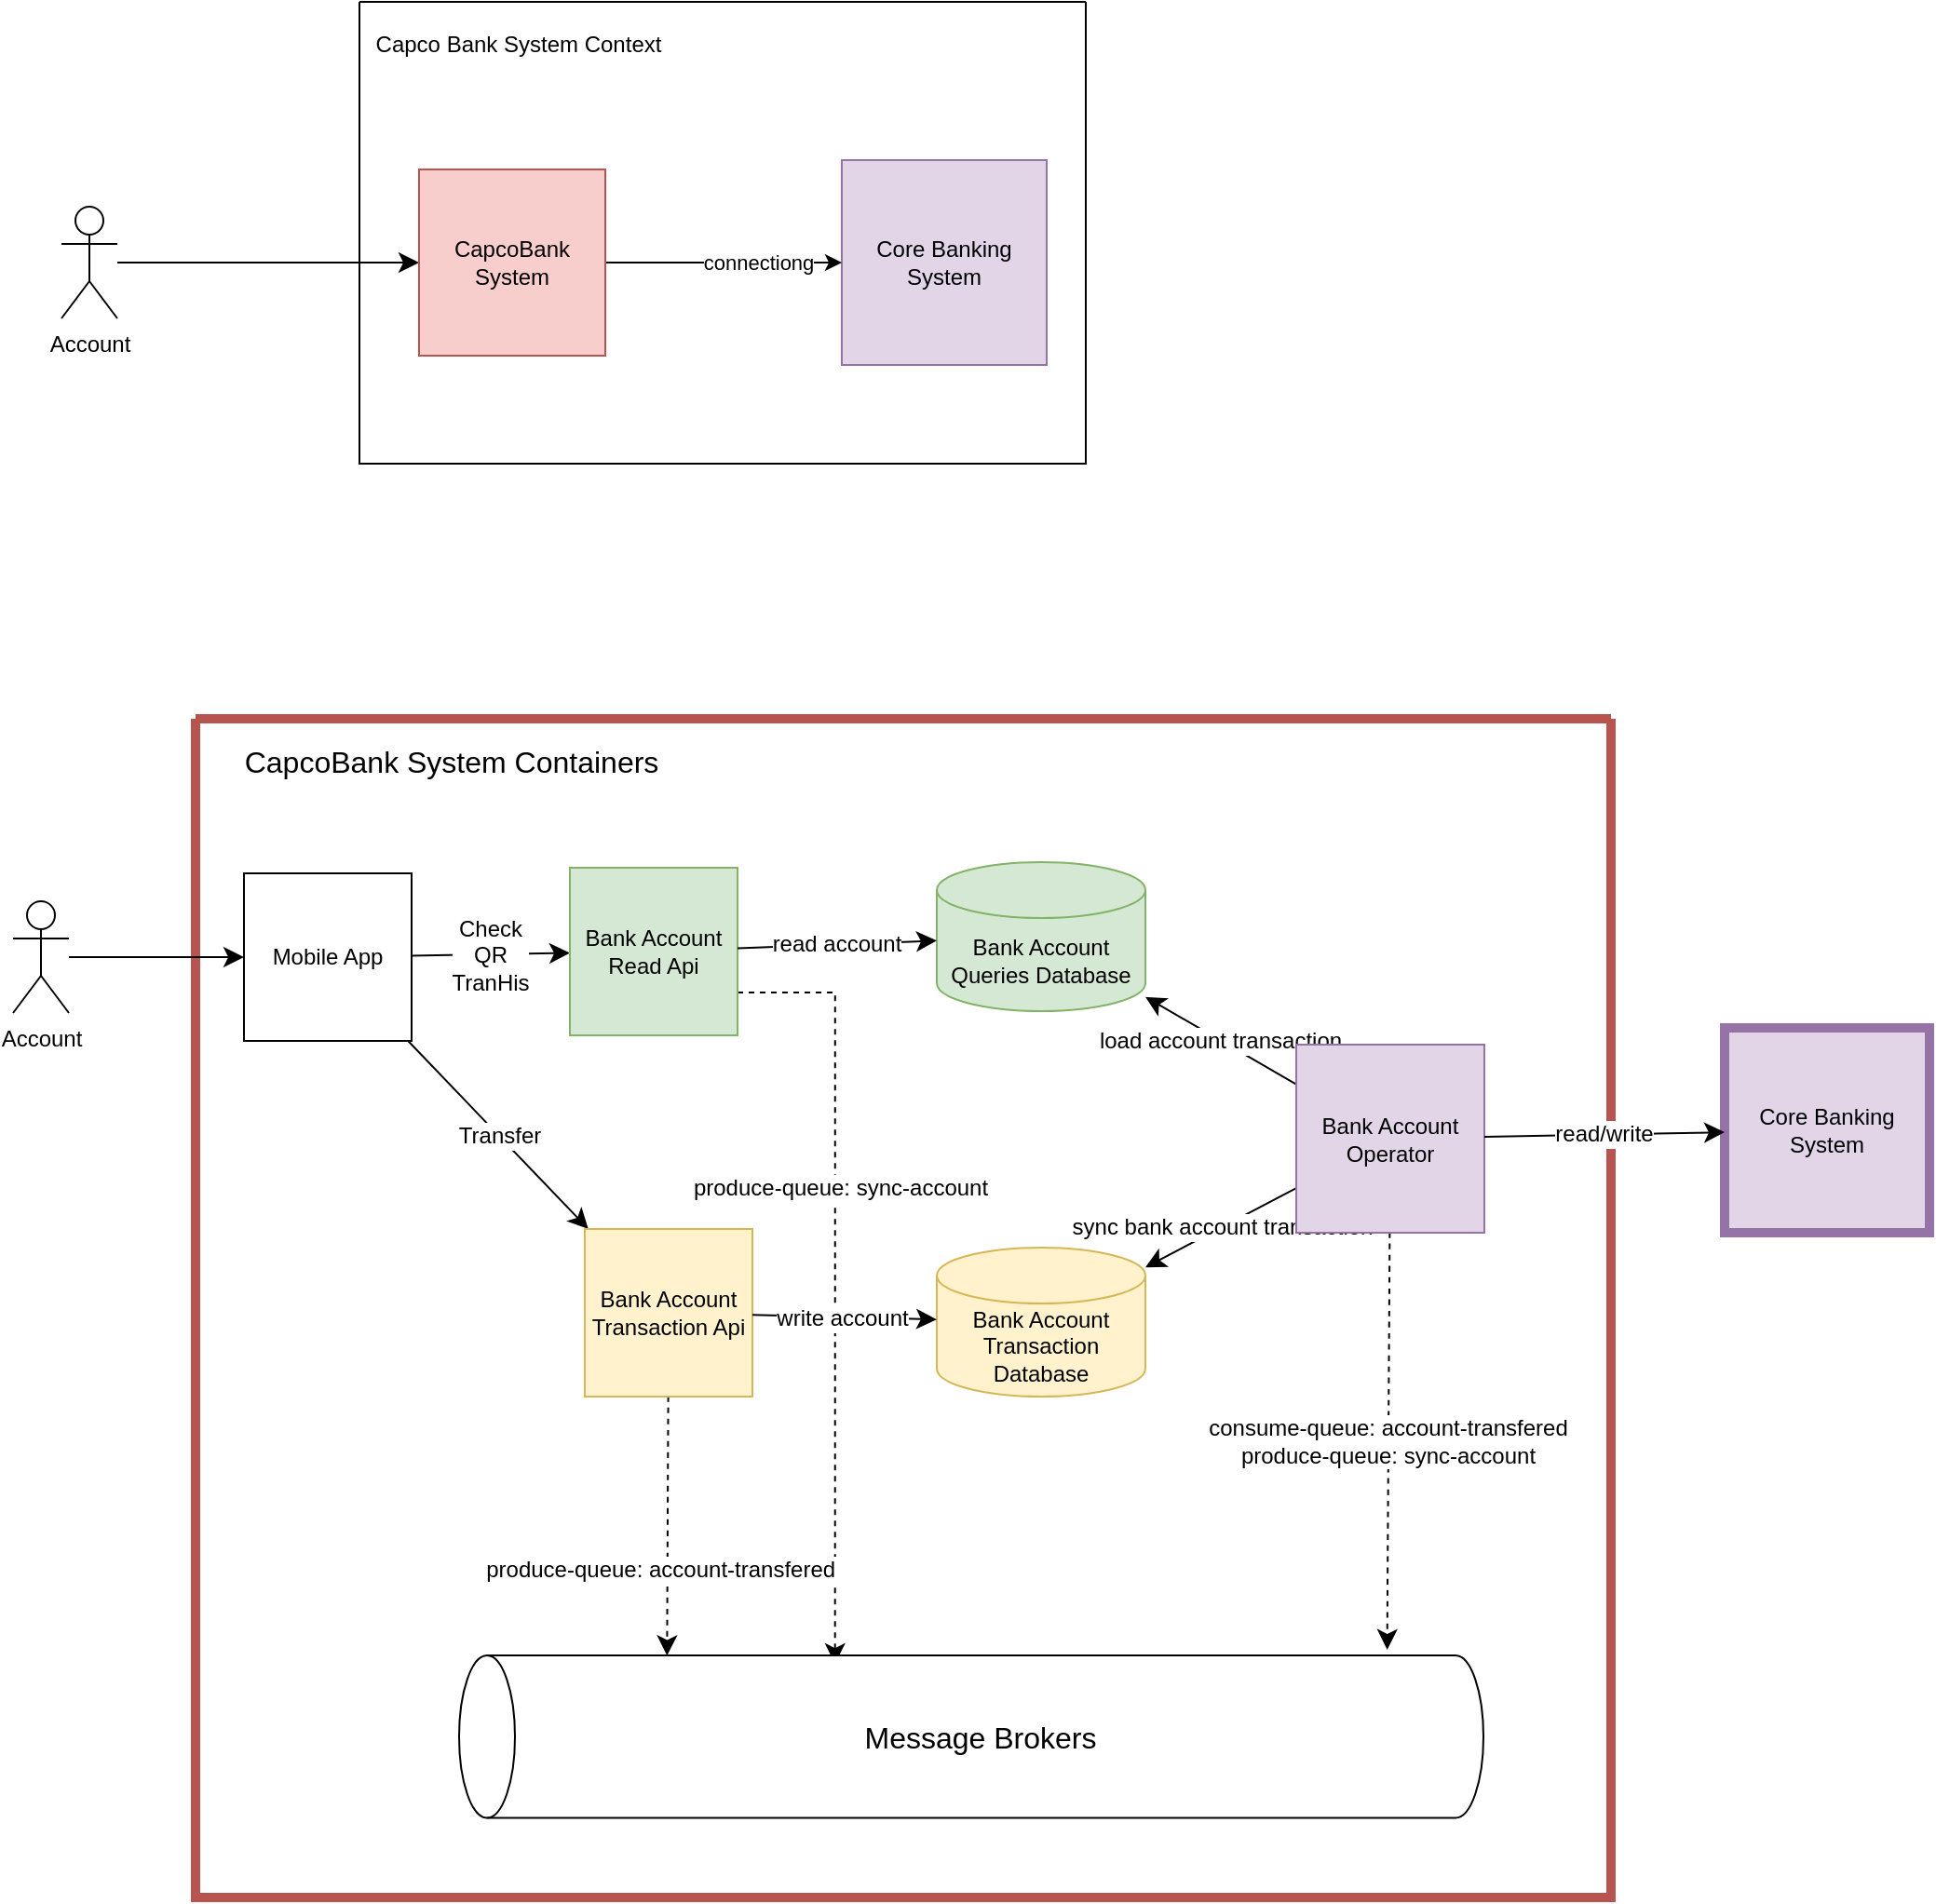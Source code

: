 <mxfile version="26.0.16">
  <diagram name="Page-1" id="Qv8gykM19spB9sORM2q8">
    <mxGraphModel dx="2035" dy="1482" grid="0" gridSize="10" guides="1" tooltips="1" connect="1" arrows="1" fold="1" page="0" pageScale="1" pageWidth="827" pageHeight="1169" math="0" shadow="0">
      <root>
        <mxCell id="0" />
        <mxCell id="1" parent="0" />
        <mxCell id="58TWu8AOUMXrwjDCKBES-9" style="edgeStyle=none;curved=1;rounded=0;orthogonalLoop=1;jettySize=auto;html=1;fontSize=12;startSize=8;endSize=8;" edge="1" parent="1" source="58TWu8AOUMXrwjDCKBES-2" target="58TWu8AOUMXrwjDCKBES-8">
          <mxGeometry relative="1" as="geometry" />
        </mxCell>
        <mxCell id="58TWu8AOUMXrwjDCKBES-2" value="Account" style="shape=umlActor;verticalLabelPosition=bottom;verticalAlign=top;html=1;outlineConnect=0;" vertex="1" parent="1">
          <mxGeometry x="-472" y="-314" width="30" height="60" as="geometry" />
        </mxCell>
        <mxCell id="58TWu8AOUMXrwjDCKBES-3" value="" style="swimlane;startSize=0;" vertex="1" parent="1">
          <mxGeometry x="-312" y="-424" width="390" height="248" as="geometry">
            <mxRectangle x="240" y="170" width="50" height="40" as="alternateBounds" />
          </mxGeometry>
        </mxCell>
        <mxCell id="58TWu8AOUMXrwjDCKBES-4" value="Capco Bank System Context" style="text;html=1;align=center;verticalAlign=middle;resizable=0;points=[];autosize=1;strokeColor=none;fillColor=none;" vertex="1" parent="58TWu8AOUMXrwjDCKBES-3">
          <mxGeometry y="8" width="170" height="30" as="geometry" />
        </mxCell>
        <mxCell id="58TWu8AOUMXrwjDCKBES-5" value="Core Banking System" style="whiteSpace=wrap;html=1;aspect=fixed;fillColor=#e1d5e7;strokeColor=#9673a6;" vertex="1" parent="58TWu8AOUMXrwjDCKBES-3">
          <mxGeometry x="259" y="85" width="110" height="110" as="geometry" />
        </mxCell>
        <mxCell id="58TWu8AOUMXrwjDCKBES-6" style="edgeStyle=orthogonalEdgeStyle;rounded=0;orthogonalLoop=1;jettySize=auto;html=1;" edge="1" parent="58TWu8AOUMXrwjDCKBES-3" source="58TWu8AOUMXrwjDCKBES-8" target="58TWu8AOUMXrwjDCKBES-5">
          <mxGeometry relative="1" as="geometry" />
        </mxCell>
        <mxCell id="58TWu8AOUMXrwjDCKBES-7" value="connectiong" style="edgeLabel;html=1;align=center;verticalAlign=middle;resizable=0;points=[];" vertex="1" connectable="0" parent="58TWu8AOUMXrwjDCKBES-6">
          <mxGeometry x="0.283" relative="1" as="geometry">
            <mxPoint as="offset" />
          </mxGeometry>
        </mxCell>
        <mxCell id="58TWu8AOUMXrwjDCKBES-8" value="CapcoBank System" style="whiteSpace=wrap;html=1;aspect=fixed;fillColor=#f8cecc;strokeColor=#b85450;" vertex="1" parent="58TWu8AOUMXrwjDCKBES-3">
          <mxGeometry x="32" y="90" width="100" height="100" as="geometry" />
        </mxCell>
        <mxCell id="58TWu8AOUMXrwjDCKBES-16" value="" style="swimlane;startSize=0;fillColor=#f8cecc;strokeColor=#b85450;strokeWidth=5;" vertex="1" parent="1">
          <mxGeometry x="-400" y="-39" width="760" height="633" as="geometry" />
        </mxCell>
        <mxCell id="58TWu8AOUMXrwjDCKBES-17" value="CapcoBank System Containers" style="text;html=1;align=center;verticalAlign=middle;resizable=0;points=[];autosize=1;strokeColor=none;fillColor=none;fontSize=16;" vertex="1" parent="58TWu8AOUMXrwjDCKBES-16">
          <mxGeometry x="18" y="7" width="237" height="31" as="geometry" />
        </mxCell>
        <mxCell id="58TWu8AOUMXrwjDCKBES-24" value="Check&lt;div&gt;QR&lt;/div&gt;&lt;div&gt;TranHis&lt;/div&gt;" style="edgeStyle=none;curved=1;rounded=0;orthogonalLoop=1;jettySize=auto;html=1;fontSize=12;startSize=8;endSize=8;" edge="1" parent="58TWu8AOUMXrwjDCKBES-16" source="58TWu8AOUMXrwjDCKBES-20" target="58TWu8AOUMXrwjDCKBES-21">
          <mxGeometry relative="1" as="geometry" />
        </mxCell>
        <mxCell id="58TWu8AOUMXrwjDCKBES-30" value="Transfer" style="edgeStyle=none;curved=1;rounded=0;orthogonalLoop=1;jettySize=auto;html=1;fontSize=12;startSize=8;endSize=8;" edge="1" parent="58TWu8AOUMXrwjDCKBES-16" source="58TWu8AOUMXrwjDCKBES-20" target="58TWu8AOUMXrwjDCKBES-25">
          <mxGeometry relative="1" as="geometry" />
        </mxCell>
        <mxCell id="58TWu8AOUMXrwjDCKBES-20" value="Mobile App" style="whiteSpace=wrap;html=1;aspect=fixed;" vertex="1" parent="58TWu8AOUMXrwjDCKBES-16">
          <mxGeometry x="26" y="83" width="90" height="90" as="geometry" />
        </mxCell>
        <mxCell id="58TWu8AOUMXrwjDCKBES-44" style="edgeStyle=orthogonalEdgeStyle;rounded=0;orthogonalLoop=1;jettySize=auto;html=1;fontSize=12;startSize=8;endSize=8;entryX=0.948;entryY=0.367;entryDx=0;entryDy=0;entryPerimeter=0;dashed=1;" edge="1" parent="58TWu8AOUMXrwjDCKBES-16" source="58TWu8AOUMXrwjDCKBES-21" target="58TWu8AOUMXrwjDCKBES-36">
          <mxGeometry relative="1" as="geometry">
            <Array as="points">
              <mxPoint x="343" y="147" />
            </Array>
          </mxGeometry>
        </mxCell>
        <mxCell id="58TWu8AOUMXrwjDCKBES-46" value="produce-queue: sync-account" style="edgeLabel;html=1;align=center;verticalAlign=middle;resizable=0;points=[];fontSize=12;" vertex="1" connectable="0" parent="58TWu8AOUMXrwjDCKBES-44">
          <mxGeometry x="-0.237" y="2" relative="1" as="geometry">
            <mxPoint as="offset" />
          </mxGeometry>
        </mxCell>
        <mxCell id="58TWu8AOUMXrwjDCKBES-21" value="Bank Account Read Api" style="whiteSpace=wrap;html=1;aspect=fixed;fillColor=#d5e8d4;strokeColor=#82b366;" vertex="1" parent="58TWu8AOUMXrwjDCKBES-16">
          <mxGeometry x="201" y="80" width="90" height="90" as="geometry" />
        </mxCell>
        <mxCell id="58TWu8AOUMXrwjDCKBES-38" style="edgeStyle=none;curved=1;rounded=0;orthogonalLoop=1;jettySize=auto;html=1;fontSize=12;startSize=8;endSize=8;dashed=1;entryX=0.998;entryY=0.203;entryDx=0;entryDy=0;entryPerimeter=0;" edge="1" parent="58TWu8AOUMXrwjDCKBES-16" source="58TWu8AOUMXrwjDCKBES-25" target="58TWu8AOUMXrwjDCKBES-36">
          <mxGeometry relative="1" as="geometry" />
        </mxCell>
        <mxCell id="58TWu8AOUMXrwjDCKBES-39" value="produce-queue: account-transfered&amp;nbsp;" style="edgeLabel;html=1;align=center;verticalAlign=middle;resizable=0;points=[];fontSize=12;" vertex="1" connectable="0" parent="58TWu8AOUMXrwjDCKBES-38">
          <mxGeometry x="0.328" y="-3" relative="1" as="geometry">
            <mxPoint as="offset" />
          </mxGeometry>
        </mxCell>
        <mxCell id="58TWu8AOUMXrwjDCKBES-25" value="Bank Account Transaction Api" style="whiteSpace=wrap;html=1;aspect=fixed;fillColor=#fff2cc;strokeColor=#d6b656;" vertex="1" parent="58TWu8AOUMXrwjDCKBES-16">
          <mxGeometry x="209" y="274" width="90" height="90" as="geometry" />
        </mxCell>
        <mxCell id="58TWu8AOUMXrwjDCKBES-31" value="Bank Account Queries Database" style="shape=cylinder3;whiteSpace=wrap;html=1;boundedLbl=1;backgroundOutline=1;size=15;fillColor=#d5e8d4;strokeColor=#82b366;" vertex="1" parent="58TWu8AOUMXrwjDCKBES-16">
          <mxGeometry x="398" y="77" width="112" height="80" as="geometry" />
        </mxCell>
        <mxCell id="58TWu8AOUMXrwjDCKBES-23" value="read account" style="edgeStyle=none;curved=1;rounded=0;orthogonalLoop=1;jettySize=auto;html=1;fontSize=12;startSize=8;endSize=8;" edge="1" parent="58TWu8AOUMXrwjDCKBES-16" source="58TWu8AOUMXrwjDCKBES-21" target="58TWu8AOUMXrwjDCKBES-31">
          <mxGeometry relative="1" as="geometry" />
        </mxCell>
        <mxCell id="58TWu8AOUMXrwjDCKBES-32" value="Bank Account Transaction Database" style="shape=cylinder3;whiteSpace=wrap;html=1;boundedLbl=1;backgroundOutline=1;size=15;fillColor=#fff2cc;strokeColor=#d6b656;" vertex="1" parent="58TWu8AOUMXrwjDCKBES-16">
          <mxGeometry x="398" y="284" width="112" height="80" as="geometry" />
        </mxCell>
        <mxCell id="58TWu8AOUMXrwjDCKBES-26" style="edgeStyle=none;curved=1;rounded=0;orthogonalLoop=1;jettySize=auto;html=1;fontSize=12;startSize=8;endSize=8;" edge="1" parent="58TWu8AOUMXrwjDCKBES-16" source="58TWu8AOUMXrwjDCKBES-25" target="58TWu8AOUMXrwjDCKBES-32">
          <mxGeometry relative="1" as="geometry" />
        </mxCell>
        <mxCell id="58TWu8AOUMXrwjDCKBES-27" value="write account" style="edgeLabel;html=1;align=center;verticalAlign=middle;resizable=0;points=[];fontSize=12;" vertex="1" connectable="0" parent="58TWu8AOUMXrwjDCKBES-26">
          <mxGeometry x="-0.038" relative="1" as="geometry">
            <mxPoint as="offset" />
          </mxGeometry>
        </mxCell>
        <mxCell id="58TWu8AOUMXrwjDCKBES-42" value="consume-queue: account-transfered&lt;div&gt;produce-queue: sync-account&lt;/div&gt;" style="edgeStyle=none;curved=1;rounded=0;orthogonalLoop=1;jettySize=auto;html=1;fontSize=12;startSize=8;endSize=8;dashed=1;entryX=1.035;entryY=0.906;entryDx=0;entryDy=0;entryPerimeter=0;" edge="1" parent="58TWu8AOUMXrwjDCKBES-16" source="58TWu8AOUMXrwjDCKBES-33" target="58TWu8AOUMXrwjDCKBES-36">
          <mxGeometry relative="1" as="geometry" />
        </mxCell>
        <mxCell id="58TWu8AOUMXrwjDCKBES-43" value="load account transaction" style="edgeStyle=none;curved=1;rounded=0;orthogonalLoop=1;jettySize=auto;html=1;fontSize=12;startSize=8;endSize=8;" edge="1" parent="58TWu8AOUMXrwjDCKBES-16" source="58TWu8AOUMXrwjDCKBES-33" target="58TWu8AOUMXrwjDCKBES-31">
          <mxGeometry relative="1" as="geometry" />
        </mxCell>
        <mxCell id="58TWu8AOUMXrwjDCKBES-45" value="sync bank account transaction" style="edgeStyle=none;curved=1;rounded=0;orthogonalLoop=1;jettySize=auto;html=1;fontSize=12;startSize=8;endSize=8;" edge="1" parent="58TWu8AOUMXrwjDCKBES-16" source="58TWu8AOUMXrwjDCKBES-33" target="58TWu8AOUMXrwjDCKBES-32">
          <mxGeometry x="-0.001" relative="1" as="geometry">
            <mxPoint as="offset" />
          </mxGeometry>
        </mxCell>
        <mxCell id="58TWu8AOUMXrwjDCKBES-33" value="Bank Account Operator" style="whiteSpace=wrap;html=1;aspect=fixed;fillColor=#e1d5e7;strokeColor=#9673a6;" vertex="1" parent="58TWu8AOUMXrwjDCKBES-16">
          <mxGeometry x="591" y="175" width="101" height="101" as="geometry" />
        </mxCell>
        <mxCell id="58TWu8AOUMXrwjDCKBES-36" value="" style="shape=cylinder3;whiteSpace=wrap;html=1;boundedLbl=1;backgroundOutline=1;size=15;rotation=-90;" vertex="1" parent="58TWu8AOUMXrwjDCKBES-16">
          <mxGeometry x="372.88" y="271.63" width="87.25" height="550" as="geometry" />
        </mxCell>
        <mxCell id="58TWu8AOUMXrwjDCKBES-37" value="Message Brokers" style="text;html=1;align=center;verticalAlign=middle;resizable=0;points=[];autosize=1;strokeColor=none;fillColor=none;fontSize=16;" vertex="1" parent="58TWu8AOUMXrwjDCKBES-16">
          <mxGeometry x="351" y="531.13" width="140" height="31" as="geometry" />
        </mxCell>
        <mxCell id="58TWu8AOUMXrwjDCKBES-22" value="Core Banking System" style="whiteSpace=wrap;html=1;aspect=fixed;fillColor=#e1d5e7;strokeColor=#9673a6;strokeWidth=5;" vertex="1" parent="1">
          <mxGeometry x="421" y="127" width="110" height="110" as="geometry" />
        </mxCell>
        <mxCell id="58TWu8AOUMXrwjDCKBES-29" style="edgeStyle=none;curved=1;rounded=0;orthogonalLoop=1;jettySize=auto;html=1;fontSize=12;startSize=8;endSize=8;" edge="1" parent="1" source="58TWu8AOUMXrwjDCKBES-28" target="58TWu8AOUMXrwjDCKBES-20">
          <mxGeometry relative="1" as="geometry" />
        </mxCell>
        <mxCell id="58TWu8AOUMXrwjDCKBES-28" value="Account" style="shape=umlActor;verticalLabelPosition=bottom;verticalAlign=top;html=1;outlineConnect=0;" vertex="1" parent="1">
          <mxGeometry x="-498" y="59" width="30" height="60" as="geometry" />
        </mxCell>
        <mxCell id="58TWu8AOUMXrwjDCKBES-35" value="read/write" style="edgeStyle=none;curved=1;rounded=0;orthogonalLoop=1;jettySize=auto;html=1;fontSize=12;startSize=8;endSize=8;" edge="1" parent="1" source="58TWu8AOUMXrwjDCKBES-33" target="58TWu8AOUMXrwjDCKBES-22">
          <mxGeometry relative="1" as="geometry" />
        </mxCell>
      </root>
    </mxGraphModel>
  </diagram>
</mxfile>
